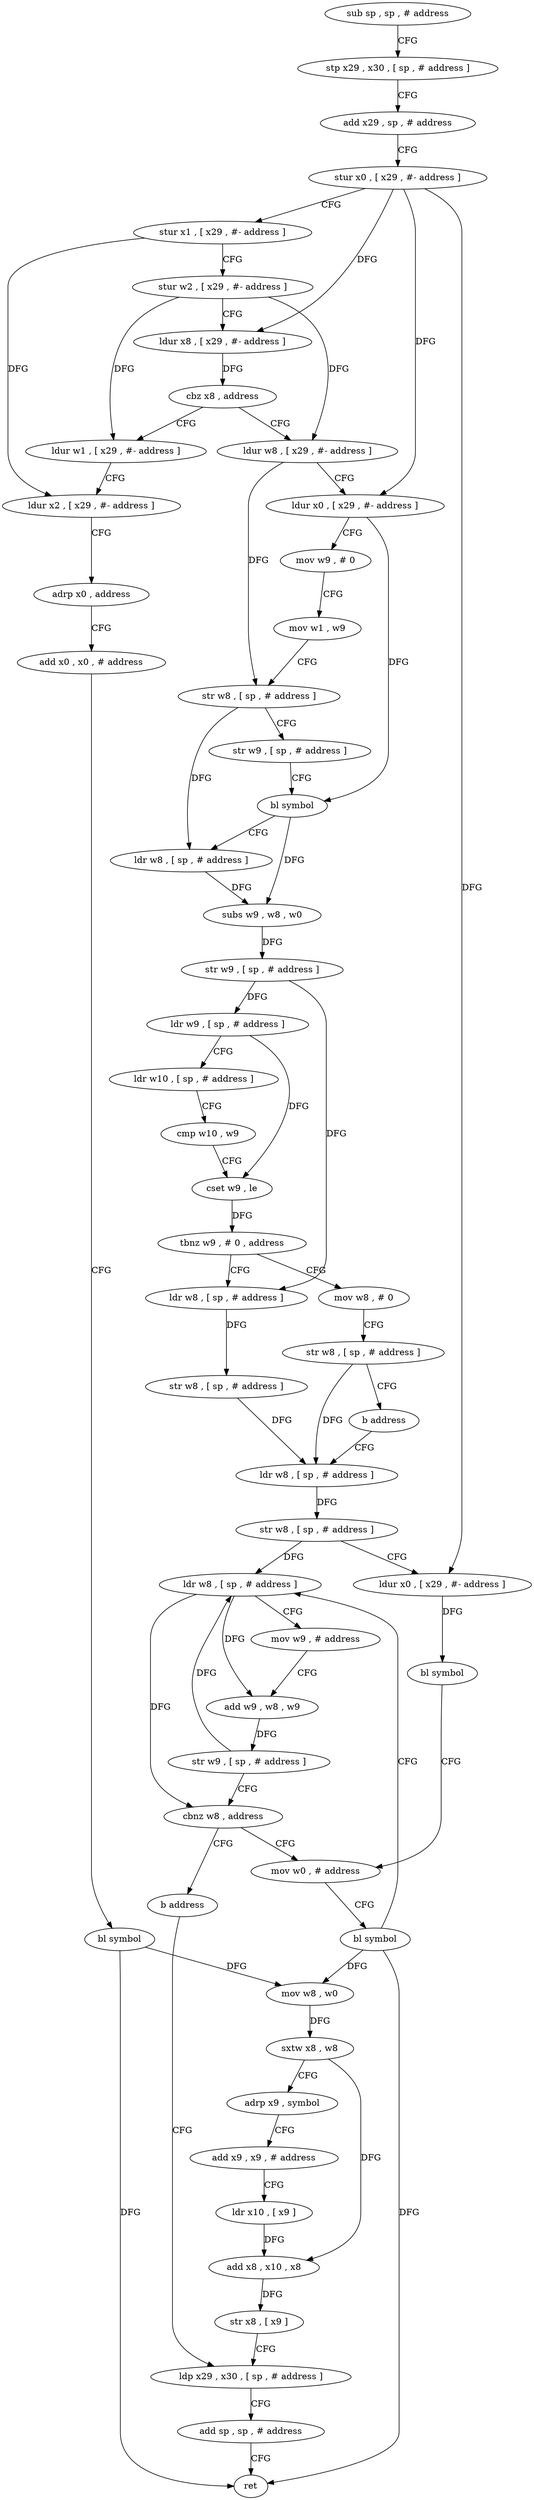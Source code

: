 digraph "func" {
"4252552" [label = "sub sp , sp , # address" ]
"4252556" [label = "stp x29 , x30 , [ sp , # address ]" ]
"4252560" [label = "add x29 , sp , # address" ]
"4252564" [label = "stur x0 , [ x29 , #- address ]" ]
"4252568" [label = "stur x1 , [ x29 , #- address ]" ]
"4252572" [label = "stur w2 , [ x29 , #- address ]" ]
"4252576" [label = "ldur x8 , [ x29 , #- address ]" ]
"4252580" [label = "cbz x8 , address" ]
"4252712" [label = "ldur w1 , [ x29 , #- address ]" ]
"4252584" [label = "ldur w8 , [ x29 , #- address ]" ]
"4252716" [label = "ldur x2 , [ x29 , #- address ]" ]
"4252720" [label = "adrp x0 , address" ]
"4252724" [label = "add x0 , x0 , # address" ]
"4252728" [label = "bl symbol" ]
"4252732" [label = "mov w8 , w0" ]
"4252736" [label = "sxtw x8 , w8" ]
"4252740" [label = "adrp x9 , symbol" ]
"4252744" [label = "add x9 , x9 , # address" ]
"4252748" [label = "ldr x10 , [ x9 ]" ]
"4252752" [label = "add x8 , x10 , x8" ]
"4252756" [label = "str x8 , [ x9 ]" ]
"4252760" [label = "ldp x29 , x30 , [ sp , # address ]" ]
"4252588" [label = "ldur x0 , [ x29 , #- address ]" ]
"4252592" [label = "mov w9 , # 0" ]
"4252596" [label = "mov w1 , w9" ]
"4252600" [label = "str w8 , [ sp , # address ]" ]
"4252604" [label = "str w9 , [ sp , # address ]" ]
"4252608" [label = "bl symbol" ]
"4252612" [label = "ldr w8 , [ sp , # address ]" ]
"4252616" [label = "subs w9 , w8 , w0" ]
"4252620" [label = "str w9 , [ sp , # address ]" ]
"4252624" [label = "ldr w9 , [ sp , # address ]" ]
"4252628" [label = "ldr w10 , [ sp , # address ]" ]
"4252632" [label = "cmp w10 , w9" ]
"4252636" [label = "cset w9 , le" ]
"4252640" [label = "tbnz w9 , # 0 , address" ]
"4252656" [label = "ldr w8 , [ sp , # address ]" ]
"4252644" [label = "mov w8 , # 0" ]
"4252660" [label = "str w8 , [ sp , # address ]" ]
"4252664" [label = "ldr w8 , [ sp , # address ]" ]
"4252648" [label = "str w8 , [ sp , # address ]" ]
"4252652" [label = "b address" ]
"4252680" [label = "mov w0 , # address" ]
"4252684" [label = "bl symbol" ]
"4252688" [label = "ldr w8 , [ sp , # address ]" ]
"4252692" [label = "mov w9 , # address" ]
"4252696" [label = "add w9 , w8 , w9" ]
"4252700" [label = "str w9 , [ sp , # address ]" ]
"4252704" [label = "cbnz w8 , address" ]
"4252708" [label = "b address" ]
"4252668" [label = "str w8 , [ sp , # address ]" ]
"4252672" [label = "ldur x0 , [ x29 , #- address ]" ]
"4252676" [label = "bl symbol" ]
"4252764" [label = "add sp , sp , # address" ]
"4252768" [label = "ret" ]
"4252552" -> "4252556" [ label = "CFG" ]
"4252556" -> "4252560" [ label = "CFG" ]
"4252560" -> "4252564" [ label = "CFG" ]
"4252564" -> "4252568" [ label = "CFG" ]
"4252564" -> "4252576" [ label = "DFG" ]
"4252564" -> "4252588" [ label = "DFG" ]
"4252564" -> "4252672" [ label = "DFG" ]
"4252568" -> "4252572" [ label = "CFG" ]
"4252568" -> "4252716" [ label = "DFG" ]
"4252572" -> "4252576" [ label = "CFG" ]
"4252572" -> "4252712" [ label = "DFG" ]
"4252572" -> "4252584" [ label = "DFG" ]
"4252576" -> "4252580" [ label = "DFG" ]
"4252580" -> "4252712" [ label = "CFG" ]
"4252580" -> "4252584" [ label = "CFG" ]
"4252712" -> "4252716" [ label = "CFG" ]
"4252584" -> "4252588" [ label = "CFG" ]
"4252584" -> "4252600" [ label = "DFG" ]
"4252716" -> "4252720" [ label = "CFG" ]
"4252720" -> "4252724" [ label = "CFG" ]
"4252724" -> "4252728" [ label = "CFG" ]
"4252728" -> "4252732" [ label = "DFG" ]
"4252728" -> "4252768" [ label = "DFG" ]
"4252732" -> "4252736" [ label = "DFG" ]
"4252736" -> "4252740" [ label = "CFG" ]
"4252736" -> "4252752" [ label = "DFG" ]
"4252740" -> "4252744" [ label = "CFG" ]
"4252744" -> "4252748" [ label = "CFG" ]
"4252748" -> "4252752" [ label = "DFG" ]
"4252752" -> "4252756" [ label = "DFG" ]
"4252756" -> "4252760" [ label = "CFG" ]
"4252760" -> "4252764" [ label = "CFG" ]
"4252588" -> "4252592" [ label = "CFG" ]
"4252588" -> "4252608" [ label = "DFG" ]
"4252592" -> "4252596" [ label = "CFG" ]
"4252596" -> "4252600" [ label = "CFG" ]
"4252600" -> "4252604" [ label = "CFG" ]
"4252600" -> "4252612" [ label = "DFG" ]
"4252604" -> "4252608" [ label = "CFG" ]
"4252608" -> "4252612" [ label = "CFG" ]
"4252608" -> "4252616" [ label = "DFG" ]
"4252612" -> "4252616" [ label = "DFG" ]
"4252616" -> "4252620" [ label = "DFG" ]
"4252620" -> "4252624" [ label = "DFG" ]
"4252620" -> "4252656" [ label = "DFG" ]
"4252624" -> "4252628" [ label = "CFG" ]
"4252624" -> "4252636" [ label = "DFG" ]
"4252628" -> "4252632" [ label = "CFG" ]
"4252632" -> "4252636" [ label = "CFG" ]
"4252636" -> "4252640" [ label = "DFG" ]
"4252640" -> "4252656" [ label = "CFG" ]
"4252640" -> "4252644" [ label = "CFG" ]
"4252656" -> "4252660" [ label = "DFG" ]
"4252644" -> "4252648" [ label = "CFG" ]
"4252660" -> "4252664" [ label = "DFG" ]
"4252664" -> "4252668" [ label = "DFG" ]
"4252648" -> "4252652" [ label = "CFG" ]
"4252648" -> "4252664" [ label = "DFG" ]
"4252652" -> "4252664" [ label = "CFG" ]
"4252680" -> "4252684" [ label = "CFG" ]
"4252684" -> "4252688" [ label = "CFG" ]
"4252684" -> "4252732" [ label = "DFG" ]
"4252684" -> "4252768" [ label = "DFG" ]
"4252688" -> "4252692" [ label = "CFG" ]
"4252688" -> "4252696" [ label = "DFG" ]
"4252688" -> "4252704" [ label = "DFG" ]
"4252692" -> "4252696" [ label = "CFG" ]
"4252696" -> "4252700" [ label = "DFG" ]
"4252700" -> "4252704" [ label = "CFG" ]
"4252700" -> "4252688" [ label = "DFG" ]
"4252704" -> "4252680" [ label = "CFG" ]
"4252704" -> "4252708" [ label = "CFG" ]
"4252708" -> "4252760" [ label = "CFG" ]
"4252668" -> "4252672" [ label = "CFG" ]
"4252668" -> "4252688" [ label = "DFG" ]
"4252672" -> "4252676" [ label = "DFG" ]
"4252676" -> "4252680" [ label = "CFG" ]
"4252764" -> "4252768" [ label = "CFG" ]
}
